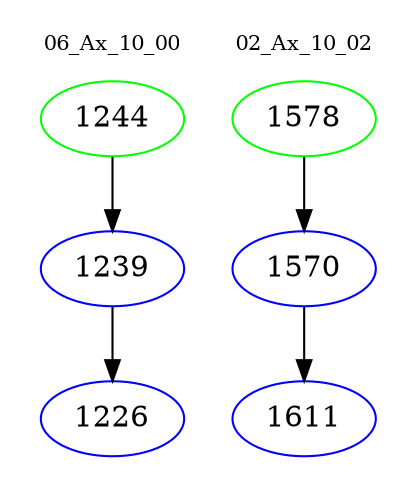 digraph{
subgraph cluster_0 {
color = white
label = "06_Ax_10_00";
fontsize=10;
T0_1244 [label="1244", color="green"]
T0_1244 -> T0_1239 [color="black"]
T0_1239 [label="1239", color="blue"]
T0_1239 -> T0_1226 [color="black"]
T0_1226 [label="1226", color="blue"]
}
subgraph cluster_1 {
color = white
label = "02_Ax_10_02";
fontsize=10;
T1_1578 [label="1578", color="green"]
T1_1578 -> T1_1570 [color="black"]
T1_1570 [label="1570", color="blue"]
T1_1570 -> T1_1611 [color="black"]
T1_1611 [label="1611", color="blue"]
}
}
